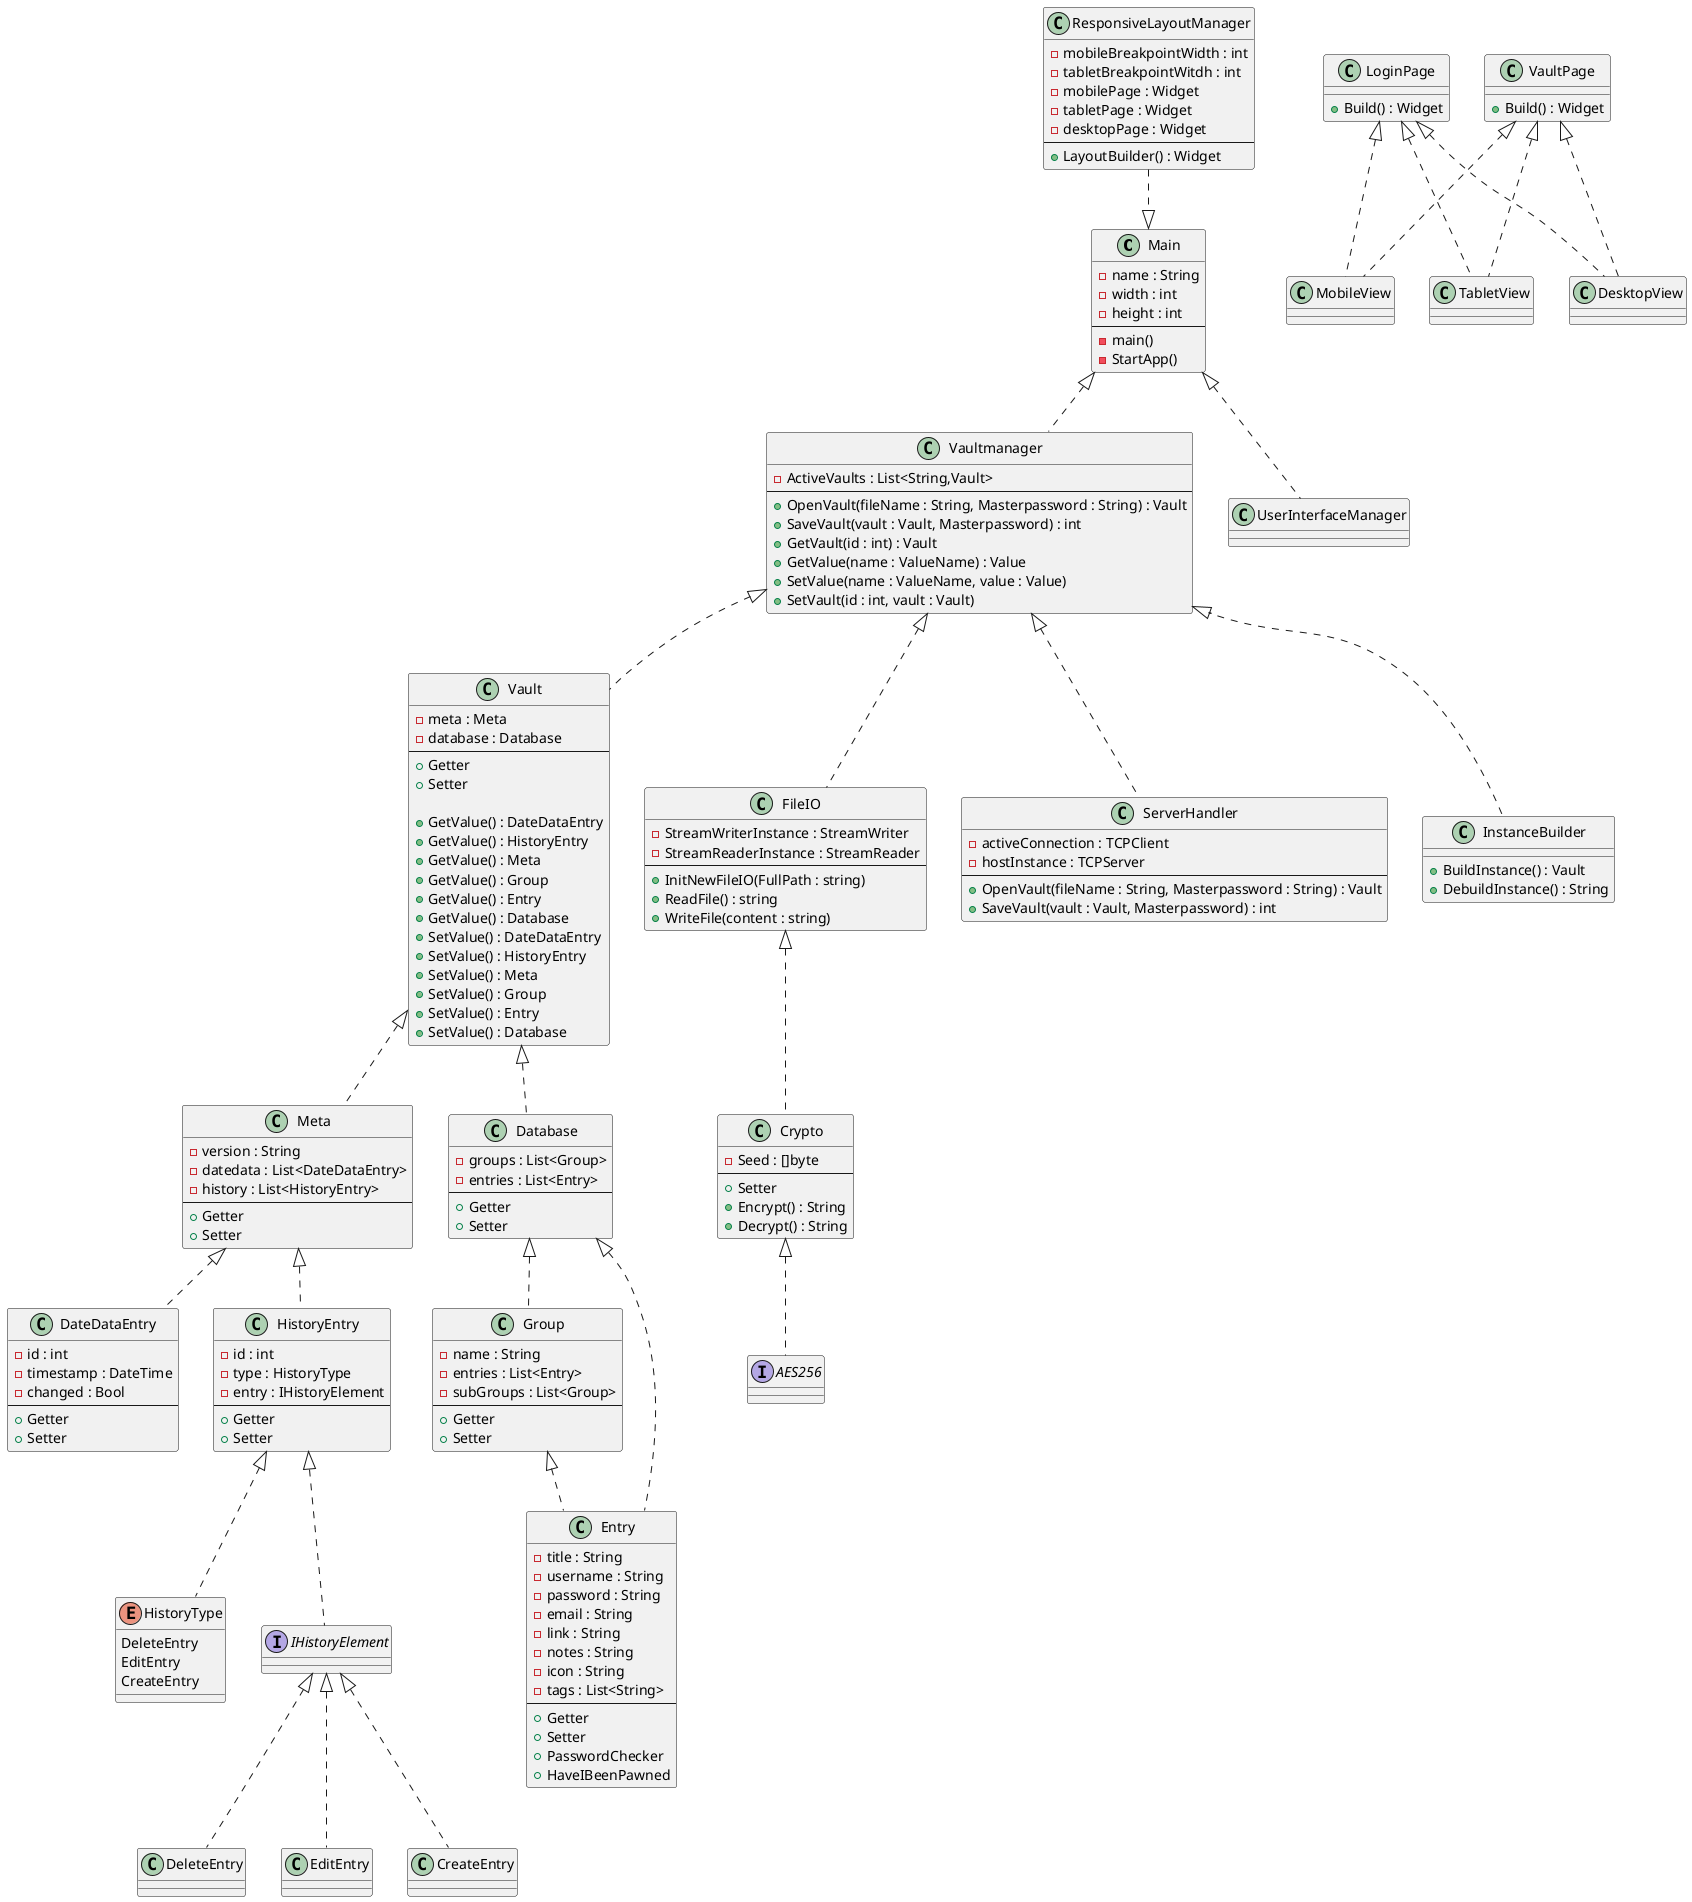 scale 1000 height
scale 1000 width
@startuml ClassDiagram

Main <|.. Vaultmanager
Main <|.. UserInterfaceManager
class Main {
    - name : String
    - width : int
    - height : int
    ---
    - main()
    - StartApp()
}

Vault <|.. Meta
Vault <|.. Database
class Vault {
    - meta : Meta
    - database : Database
    ---
    + Getter
    + Setter

    + GetValue() : DateDataEntry
    + GetValue() : HistoryEntry
    + GetValue() : Meta
    + GetValue() : Group
    + GetValue() : Entry
    + GetValue() : Database
    + SetValue() : DateDataEntry
    + SetValue() : HistoryEntry
    + SetValue() : Meta
    + SetValue() : Group
    + SetValue() : Entry
    + SetValue() : Database
}

Meta <|.. DateDataEntry
Meta <|.. HistoryEntry
class Meta {
    - version : String
    - datedata : List<DateDataEntry>
    - history : List<HistoryEntry>
    ---
    + Getter
    + Setter
}

class DateDataEntry {
    - id : int
    - timestamp : DateTime
    - changed : Bool
    ---
    + Getter
    + Setter
}
HistoryEntry <|.. HistoryType
HistoryEntry <|.. IHistoryElement
class HistoryEntry {
    - id : int
    - type : HistoryType
    - entry : IHistoryElement
    ---
    + Getter
    + Setter
}
enum HistoryType {
    DeleteEntry
    EditEntry
    CreateEntry
}
IHistoryElement <|.. DeleteEntry
IHistoryElement <|.. EditEntry
IHistoryElement <|.. CreateEntry
interface IHistoryElement
class DeleteEntry
class EditEntry
class EditEntry

Database <|.. Group
Database <|.. Entry
class Database {
    - groups : List<Group>
    - entries : List<Entry>
    ---
    + Getter
    + Setter
}

Group <|.. Entry
class Group {
    - name : String
    - entries : List<Entry>
    - subGroups : List<Group>
    ---
    + Getter
    + Setter
}

class Entry {
    - title : String
    - username : String
    - password : String
    - email : String
    - link : String
    - notes : String
    - icon : String
    - tags : List<String>
    ---
    + Getter
    + Setter
    + PasswordChecker
    + HaveIBeenPawned
}

Vaultmanager <|.. FileIO
Vaultmanager <|.. Vault
Vaultmanager <|.. ServerHandler
Vaultmanager <|.. InstanceBuilder
class Vaultmanager {
    - ActiveVaults : List<String,Vault>
    ---
    + OpenVault(fileName : String, Masterpassword : String) : Vault
    + SaveVault(vault : Vault, Masterpassword) : int
    + GetVault(id : int) : Vault
    + GetValue(name : ValueName) : Value
    + SetValue(name : ValueName, value : Value)
    + SetVault(id : int, vault : Vault)
}
FileIO <|.. Crypto
class FileIO {
    - StreamWriterInstance : StreamWriter
    - StreamReaderInstance : StreamReader
    ---
    + InitNewFileIO(FullPath : string)
    + ReadFile() : string
    + WriteFile(content : string)
}

class ServerHandler {
    - activeConnection : TCPClient
    - hostInstance : TCPServer
    ---
    + OpenVault(fileName : String, Masterpassword : String) : Vault
    + SaveVault(vault : Vault, Masterpassword) : int
}

class InstanceBuilder {
    + BuildInstance() : Vault
    + DebuildInstance() : String
}

Crypto <|.. AES256
class Crypto {
    - Seed : []byte
    ---
    + Setter
    + Encrypt() : String
    + Decrypt() : String
}

interface AES256 {}

ResponsiveLayoutManager ..|> Main
class ResponsiveLayoutManager {
    - mobileBreakpointWidth : int
    - tabletBreakpointWitdh : int
    - mobilePage : Widget
    - tabletPage : Widget
    - desktopPage : Widget
    ---
    + LayoutBuilder() : Widget
}
class MobileView {
}
class TabletView {
}
class DesktopView {
}
LoginPage <|.. MobileView
LoginPage <|.. TabletView
LoginPage <|.. DesktopView
class LoginPage  {
    + Build() : Widget
}
VaultPage <|.. MobileView
VaultPage <|.. TabletView
VaultPage <|.. DesktopView
class VaultPage {
    + Build() : Widget
}

@enduml